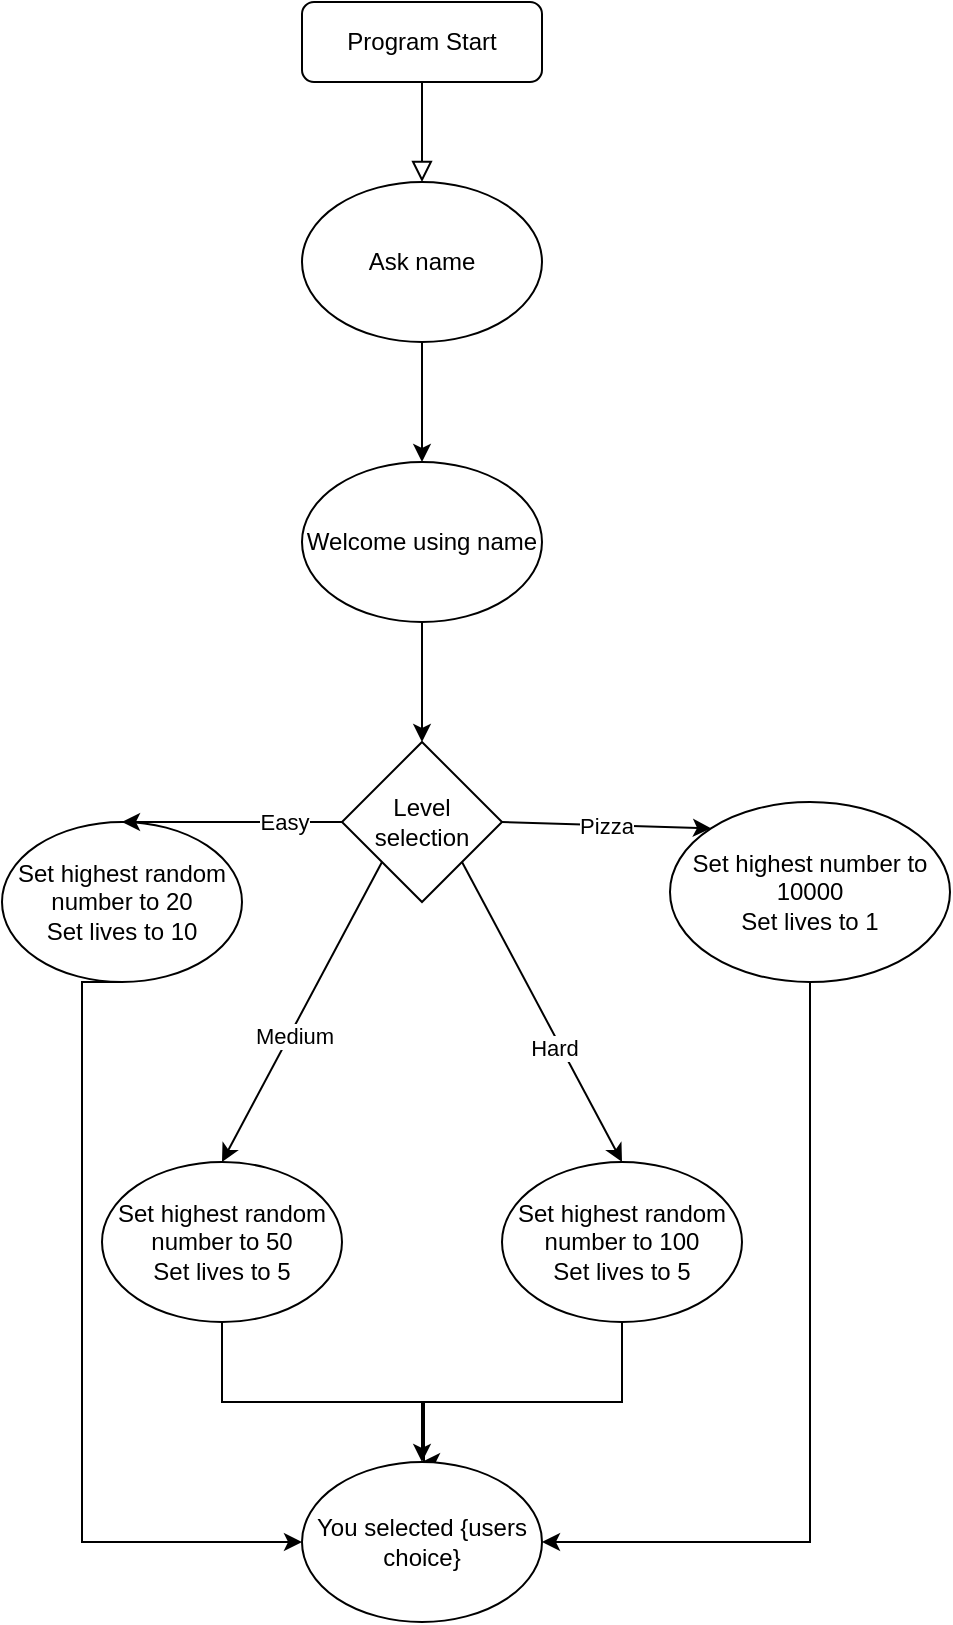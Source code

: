 <mxfile version="21.3.7" type="github">
  <diagram id="C5RBs43oDa-KdzZeNtuy" name="Page-1">
    <mxGraphModel dx="1434" dy="764" grid="1" gridSize="10" guides="1" tooltips="1" connect="1" arrows="1" fold="1" page="1" pageScale="1" pageWidth="827" pageHeight="1169" math="0" shadow="0">
      <root>
        <mxCell id="WIyWlLk6GJQsqaUBKTNV-0" />
        <mxCell id="WIyWlLk6GJQsqaUBKTNV-1" parent="WIyWlLk6GJQsqaUBKTNV-0" />
        <mxCell id="WIyWlLk6GJQsqaUBKTNV-2" value="" style="rounded=0;html=1;jettySize=auto;orthogonalLoop=1;fontSize=11;endArrow=block;endFill=0;endSize=8;strokeWidth=1;shadow=0;labelBackgroundColor=none;edgeStyle=orthogonalEdgeStyle;" parent="WIyWlLk6GJQsqaUBKTNV-1" source="WIyWlLk6GJQsqaUBKTNV-3" edge="1">
          <mxGeometry relative="1" as="geometry">
            <mxPoint x="220" y="170" as="targetPoint" />
          </mxGeometry>
        </mxCell>
        <mxCell id="WIyWlLk6GJQsqaUBKTNV-3" value="Program Start" style="rounded=1;whiteSpace=wrap;html=1;fontSize=12;glass=0;strokeWidth=1;shadow=0;movable=1;resizable=1;rotatable=1;deletable=1;editable=1;locked=0;connectable=1;" parent="WIyWlLk6GJQsqaUBKTNV-1" vertex="1">
          <mxGeometry x="160" y="80" width="120" height="40" as="geometry" />
        </mxCell>
        <mxCell id="ytRLz0EtF9h6s9q6uNTN-5" style="edgeStyle=orthogonalEdgeStyle;rounded=0;orthogonalLoop=1;jettySize=auto;html=1;exitX=0;exitY=1;exitDx=0;exitDy=0;entryX=0.25;entryY=0.625;entryDx=0;entryDy=0;entryPerimeter=0;" edge="1" parent="WIyWlLk6GJQsqaUBKTNV-1">
          <mxGeometry relative="1" as="geometry">
            <mxPoint x="190" y="385" as="sourcePoint" />
            <mxPoint x="190" y="372.5" as="targetPoint" />
          </mxGeometry>
        </mxCell>
        <mxCell id="ytRLz0EtF9h6s9q6uNTN-7" value="" style="endArrow=classic;html=1;rounded=0;exitX=0.5;exitY=1;exitDx=0;exitDy=0;entryX=0.5;entryY=0;entryDx=0;entryDy=0;" edge="1" parent="WIyWlLk6GJQsqaUBKTNV-1">
          <mxGeometry width="50" height="50" relative="1" as="geometry">
            <mxPoint x="220" y="250" as="sourcePoint" />
            <mxPoint x="220" y="310" as="targetPoint" />
          </mxGeometry>
        </mxCell>
        <mxCell id="ytRLz0EtF9h6s9q6uNTN-8" value="" style="endArrow=classic;html=1;rounded=0;exitX=0.5;exitY=1;exitDx=0;exitDy=0;" edge="1" parent="WIyWlLk6GJQsqaUBKTNV-1" source="ytRLz0EtF9h6s9q6uNTN-10">
          <mxGeometry width="50" height="50" relative="1" as="geometry">
            <mxPoint x="220" y="410" as="sourcePoint" />
            <mxPoint x="220" y="450" as="targetPoint" />
          </mxGeometry>
        </mxCell>
        <mxCell id="ytRLz0EtF9h6s9q6uNTN-10" value="Welcome using name" style="ellipse;whiteSpace=wrap;html=1;" vertex="1" parent="WIyWlLk6GJQsqaUBKTNV-1">
          <mxGeometry x="160" y="310" width="120" height="80" as="geometry" />
        </mxCell>
        <mxCell id="ytRLz0EtF9h6s9q6uNTN-11" value="Ask name" style="ellipse;whiteSpace=wrap;html=1;" vertex="1" parent="WIyWlLk6GJQsqaUBKTNV-1">
          <mxGeometry x="160" y="170" width="120" height="80" as="geometry" />
        </mxCell>
        <mxCell id="ytRLz0EtF9h6s9q6uNTN-12" value="Level selection" style="rhombus;whiteSpace=wrap;html=1;" vertex="1" parent="WIyWlLk6GJQsqaUBKTNV-1">
          <mxGeometry x="180" y="450" width="80" height="80" as="geometry" />
        </mxCell>
        <mxCell id="ytRLz0EtF9h6s9q6uNTN-33" style="edgeStyle=orthogonalEdgeStyle;rounded=0;orthogonalLoop=1;jettySize=auto;html=1;" edge="1" parent="WIyWlLk6GJQsqaUBKTNV-1" source="ytRLz0EtF9h6s9q6uNTN-16" target="ytRLz0EtF9h6s9q6uNTN-31">
          <mxGeometry relative="1" as="geometry">
            <mxPoint x="120" y="810" as="targetPoint" />
            <Array as="points">
              <mxPoint x="120" y="780" />
              <mxPoint x="220" y="780" />
            </Array>
          </mxGeometry>
        </mxCell>
        <mxCell id="ytRLz0EtF9h6s9q6uNTN-16" value="Set highest random number to 50&lt;br&gt;Set lives to 5" style="ellipse;whiteSpace=wrap;html=1;" vertex="1" parent="WIyWlLk6GJQsqaUBKTNV-1">
          <mxGeometry x="60" y="660" width="120" height="80" as="geometry" />
        </mxCell>
        <mxCell id="ytRLz0EtF9h6s9q6uNTN-35" value="" style="edgeStyle=orthogonalEdgeStyle;rounded=0;orthogonalLoop=1;jettySize=auto;html=1;entryX=1;entryY=0.5;entryDx=0;entryDy=0;" edge="1" parent="WIyWlLk6GJQsqaUBKTNV-1" source="ytRLz0EtF9h6s9q6uNTN-17" target="ytRLz0EtF9h6s9q6uNTN-31">
          <mxGeometry relative="1" as="geometry">
            <Array as="points">
              <mxPoint x="414" y="850" />
            </Array>
          </mxGeometry>
        </mxCell>
        <mxCell id="ytRLz0EtF9h6s9q6uNTN-17" value="Set highest number to 10000&lt;br&gt;Set lives to 1" style="ellipse;whiteSpace=wrap;html=1;" vertex="1" parent="WIyWlLk6GJQsqaUBKTNV-1">
          <mxGeometry x="344" y="480" width="140" height="90" as="geometry" />
        </mxCell>
        <mxCell id="ytRLz0EtF9h6s9q6uNTN-32" style="edgeStyle=orthogonalEdgeStyle;rounded=0;orthogonalLoop=1;jettySize=auto;html=1;entryX=0;entryY=0.5;entryDx=0;entryDy=0;exitX=0.5;exitY=1;exitDx=0;exitDy=0;" edge="1" parent="WIyWlLk6GJQsqaUBKTNV-1" source="ytRLz0EtF9h6s9q6uNTN-18" target="ytRLz0EtF9h6s9q6uNTN-31">
          <mxGeometry relative="1" as="geometry">
            <mxPoint x="70" y="580" as="sourcePoint" />
            <Array as="points">
              <mxPoint x="50" y="570" />
              <mxPoint x="50" y="850" />
            </Array>
          </mxGeometry>
        </mxCell>
        <mxCell id="ytRLz0EtF9h6s9q6uNTN-18" value="Set highest random number to 20&lt;br&gt;Set lives to 10" style="ellipse;whiteSpace=wrap;html=1;" vertex="1" parent="WIyWlLk6GJQsqaUBKTNV-1">
          <mxGeometry x="10" y="490" width="120" height="80" as="geometry" />
        </mxCell>
        <mxCell id="ytRLz0EtF9h6s9q6uNTN-19" value="" style="endArrow=classic;html=1;rounded=0;entryX=0.5;entryY=0;entryDx=0;entryDy=0;exitX=0;exitY=1;exitDx=0;exitDy=0;" edge="1" parent="WIyWlLk6GJQsqaUBKTNV-1" source="ytRLz0EtF9h6s9q6uNTN-12" target="ytRLz0EtF9h6s9q6uNTN-16">
          <mxGeometry width="50" height="50" relative="1" as="geometry">
            <mxPoint x="400" y="310" as="sourcePoint" />
            <mxPoint x="450" y="260" as="targetPoint" />
          </mxGeometry>
        </mxCell>
        <mxCell id="ytRLz0EtF9h6s9q6uNTN-27" value="Medium" style="edgeLabel;html=1;align=center;verticalAlign=middle;resizable=0;points=[];" vertex="1" connectable="0" parent="ytRLz0EtF9h6s9q6uNTN-19">
          <mxGeometry x="0.147" y="2" relative="1" as="geometry">
            <mxPoint as="offset" />
          </mxGeometry>
        </mxCell>
        <mxCell id="ytRLz0EtF9h6s9q6uNTN-20" value="Pizza" style="endArrow=classic;html=1;rounded=0;exitX=1;exitY=0.5;exitDx=0;exitDy=0;entryX=0;entryY=0;entryDx=0;entryDy=0;" edge="1" parent="WIyWlLk6GJQsqaUBKTNV-1" source="ytRLz0EtF9h6s9q6uNTN-12" target="ytRLz0EtF9h6s9q6uNTN-17">
          <mxGeometry width="50" height="50" relative="1" as="geometry">
            <mxPoint x="400" y="310" as="sourcePoint" />
            <mxPoint x="450" y="260" as="targetPoint" />
          </mxGeometry>
        </mxCell>
        <mxCell id="ytRLz0EtF9h6s9q6uNTN-21" value="" style="endArrow=classic;html=1;rounded=0;exitX=0;exitY=0.5;exitDx=0;exitDy=0;entryX=0.5;entryY=0;entryDx=0;entryDy=0;" edge="1" parent="WIyWlLk6GJQsqaUBKTNV-1" source="ytRLz0EtF9h6s9q6uNTN-12" target="ytRLz0EtF9h6s9q6uNTN-18">
          <mxGeometry width="50" height="50" relative="1" as="geometry">
            <mxPoint x="400" y="310" as="sourcePoint" />
            <mxPoint x="450" y="260" as="targetPoint" />
          </mxGeometry>
        </mxCell>
        <mxCell id="ytRLz0EtF9h6s9q6uNTN-26" value="Easy" style="edgeLabel;html=1;align=center;verticalAlign=middle;resizable=0;points=[];" vertex="1" connectable="0" parent="ytRLz0EtF9h6s9q6uNTN-21">
          <mxGeometry x="-0.473" relative="1" as="geometry">
            <mxPoint as="offset" />
          </mxGeometry>
        </mxCell>
        <mxCell id="ytRLz0EtF9h6s9q6uNTN-34" style="edgeStyle=orthogonalEdgeStyle;rounded=0;orthogonalLoop=1;jettySize=auto;html=1;entryX=0.5;entryY=0;entryDx=0;entryDy=0;" edge="1" parent="WIyWlLk6GJQsqaUBKTNV-1" source="ytRLz0EtF9h6s9q6uNTN-22" target="ytRLz0EtF9h6s9q6uNTN-31">
          <mxGeometry relative="1" as="geometry">
            <mxPoint x="220" y="780" as="targetPoint" />
            <Array as="points">
              <mxPoint x="320" y="780" />
              <mxPoint x="221" y="780" />
            </Array>
          </mxGeometry>
        </mxCell>
        <mxCell id="ytRLz0EtF9h6s9q6uNTN-22" value="Set highest random number to 100&lt;br&gt;Set lives to 5" style="ellipse;whiteSpace=wrap;html=1;" vertex="1" parent="WIyWlLk6GJQsqaUBKTNV-1">
          <mxGeometry x="260" y="660" width="120" height="80" as="geometry" />
        </mxCell>
        <mxCell id="ytRLz0EtF9h6s9q6uNTN-24" value="" style="endArrow=classic;html=1;rounded=0;exitX=1;exitY=1;exitDx=0;exitDy=0;entryX=0.5;entryY=0;entryDx=0;entryDy=0;" edge="1" parent="WIyWlLk6GJQsqaUBKTNV-1" source="ytRLz0EtF9h6s9q6uNTN-12" target="ytRLz0EtF9h6s9q6uNTN-22">
          <mxGeometry width="50" height="50" relative="1" as="geometry">
            <mxPoint x="400" y="510" as="sourcePoint" />
            <mxPoint x="450" y="460" as="targetPoint" />
          </mxGeometry>
        </mxCell>
        <mxCell id="ytRLz0EtF9h6s9q6uNTN-25" value="Hard" style="edgeLabel;html=1;align=center;verticalAlign=middle;resizable=0;points=[];" vertex="1" connectable="0" parent="ytRLz0EtF9h6s9q6uNTN-24">
          <mxGeometry x="0.204" y="-4" relative="1" as="geometry">
            <mxPoint x="1" as="offset" />
          </mxGeometry>
        </mxCell>
        <mxCell id="ytRLz0EtF9h6s9q6uNTN-31" value="You selected {users choice}" style="ellipse;whiteSpace=wrap;html=1;" vertex="1" parent="WIyWlLk6GJQsqaUBKTNV-1">
          <mxGeometry x="160" y="810" width="120" height="80" as="geometry" />
        </mxCell>
      </root>
    </mxGraphModel>
  </diagram>
</mxfile>
